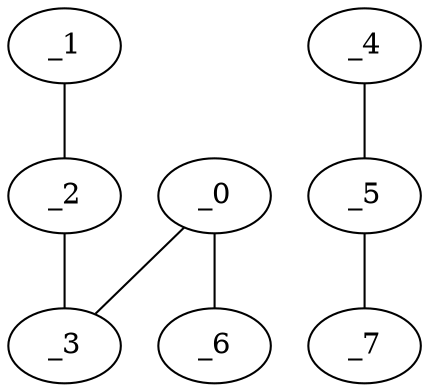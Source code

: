 graph EP1_0137 {
	_0	 [x="2.24",
		y="2.75"];
	_3	 [x="0.810974",
		y="2.77585"];
	_0 -- _3;
	_6	 [x="2.32934",
		y="0.23209"];
	_0 -- _6;
	_1	 [x="2.22817",
		y="0.820659"];
	_2	 [x="0.7777",
		y="0.622891"];
	_1 -- _2;
	_2 -- _3;
	_4	 [x="0.727541",
		y="1.77532"];
	_5	 [x="1.88",
		y="1.75"];
	_4 -- _5;
	_7	 [x="0.25896",
		y="0.565175"];
	_5 -- _7;
}
